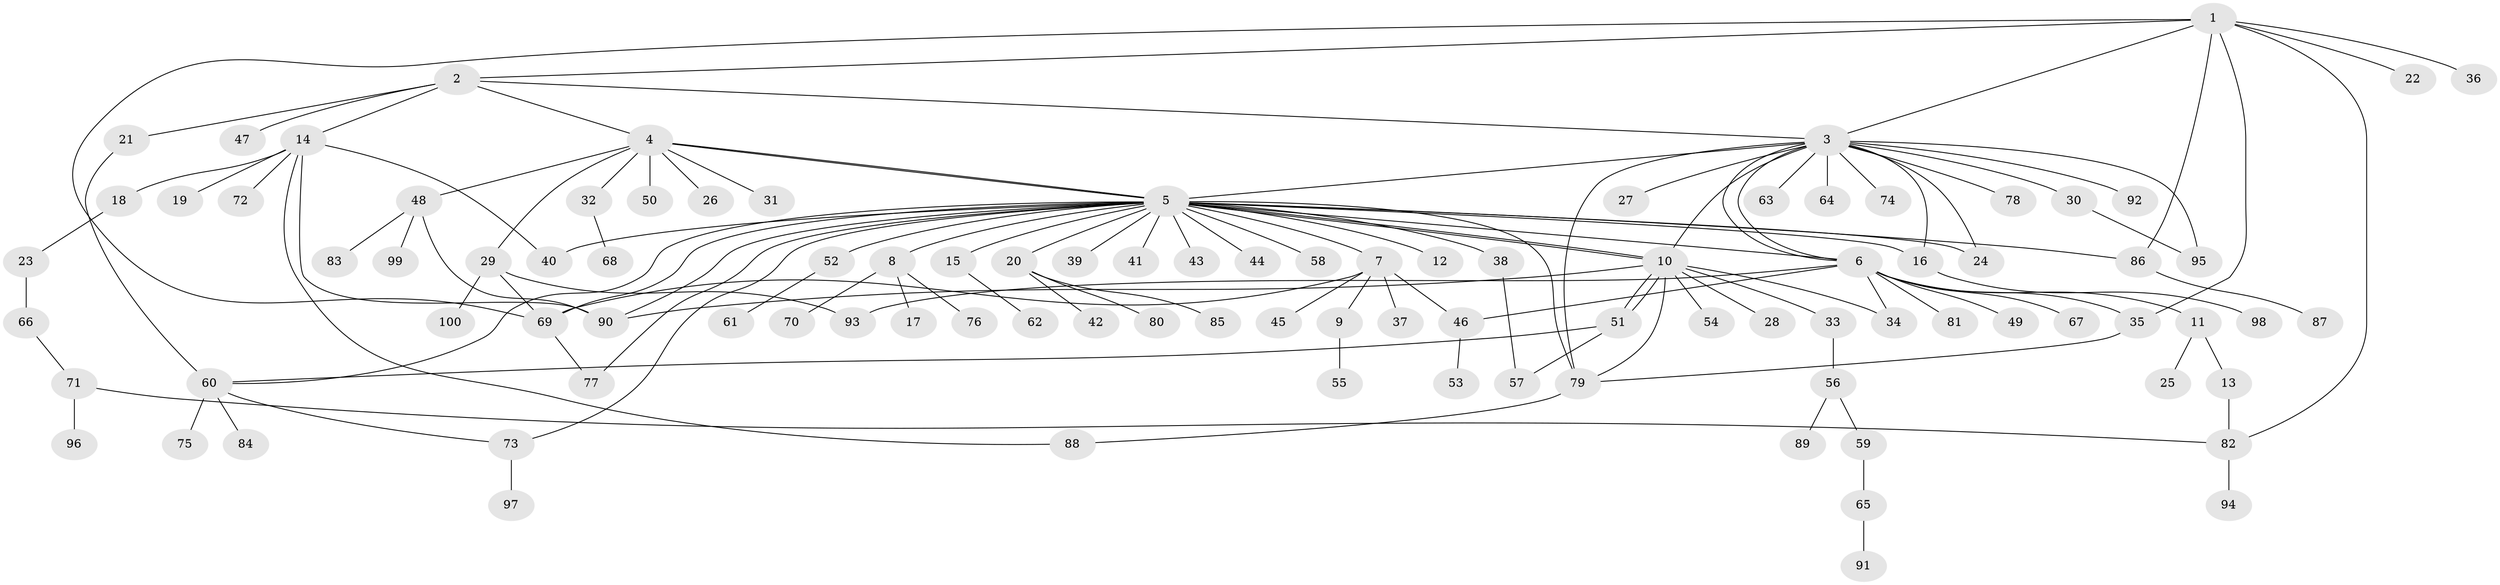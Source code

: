 // Generated by graph-tools (version 1.1) at 2025/11/02/21/25 10:11:09]
// undirected, 100 vertices, 133 edges
graph export_dot {
graph [start="1"]
  node [color=gray90,style=filled];
  1;
  2;
  3;
  4;
  5;
  6;
  7;
  8;
  9;
  10;
  11;
  12;
  13;
  14;
  15;
  16;
  17;
  18;
  19;
  20;
  21;
  22;
  23;
  24;
  25;
  26;
  27;
  28;
  29;
  30;
  31;
  32;
  33;
  34;
  35;
  36;
  37;
  38;
  39;
  40;
  41;
  42;
  43;
  44;
  45;
  46;
  47;
  48;
  49;
  50;
  51;
  52;
  53;
  54;
  55;
  56;
  57;
  58;
  59;
  60;
  61;
  62;
  63;
  64;
  65;
  66;
  67;
  68;
  69;
  70;
  71;
  72;
  73;
  74;
  75;
  76;
  77;
  78;
  79;
  80;
  81;
  82;
  83;
  84;
  85;
  86;
  87;
  88;
  89;
  90;
  91;
  92;
  93;
  94;
  95;
  96;
  97;
  98;
  99;
  100;
  1 -- 2;
  1 -- 3;
  1 -- 22;
  1 -- 35;
  1 -- 36;
  1 -- 69;
  1 -- 82;
  1 -- 86;
  2 -- 3;
  2 -- 4;
  2 -- 14;
  2 -- 21;
  2 -- 47;
  3 -- 5;
  3 -- 6;
  3 -- 6;
  3 -- 10;
  3 -- 16;
  3 -- 24;
  3 -- 27;
  3 -- 30;
  3 -- 63;
  3 -- 64;
  3 -- 74;
  3 -- 78;
  3 -- 79;
  3 -- 92;
  3 -- 95;
  4 -- 5;
  4 -- 5;
  4 -- 26;
  4 -- 29;
  4 -- 31;
  4 -- 32;
  4 -- 48;
  4 -- 50;
  5 -- 6;
  5 -- 7;
  5 -- 8;
  5 -- 10;
  5 -- 10;
  5 -- 12;
  5 -- 15;
  5 -- 16;
  5 -- 20;
  5 -- 24;
  5 -- 38;
  5 -- 39;
  5 -- 40;
  5 -- 41;
  5 -- 43;
  5 -- 44;
  5 -- 52;
  5 -- 58;
  5 -- 60;
  5 -- 69;
  5 -- 73;
  5 -- 77;
  5 -- 79;
  5 -- 86;
  5 -- 90;
  6 -- 11;
  6 -- 34;
  6 -- 35;
  6 -- 46;
  6 -- 49;
  6 -- 67;
  6 -- 81;
  6 -- 93;
  7 -- 9;
  7 -- 37;
  7 -- 45;
  7 -- 46;
  7 -- 69;
  8 -- 17;
  8 -- 70;
  8 -- 76;
  9 -- 55;
  10 -- 28;
  10 -- 33;
  10 -- 34;
  10 -- 51;
  10 -- 51;
  10 -- 54;
  10 -- 79;
  10 -- 90;
  11 -- 13;
  11 -- 25;
  13 -- 82;
  14 -- 18;
  14 -- 19;
  14 -- 40;
  14 -- 72;
  14 -- 88;
  14 -- 90;
  15 -- 62;
  16 -- 98;
  18 -- 23;
  20 -- 42;
  20 -- 80;
  20 -- 85;
  21 -- 60;
  23 -- 66;
  29 -- 69;
  29 -- 93;
  29 -- 100;
  30 -- 95;
  32 -- 68;
  33 -- 56;
  35 -- 79;
  38 -- 57;
  46 -- 53;
  48 -- 83;
  48 -- 90;
  48 -- 99;
  51 -- 57;
  51 -- 60;
  52 -- 61;
  56 -- 59;
  56 -- 89;
  59 -- 65;
  60 -- 73;
  60 -- 75;
  60 -- 84;
  65 -- 91;
  66 -- 71;
  69 -- 77;
  71 -- 82;
  71 -- 96;
  73 -- 97;
  79 -- 88;
  82 -- 94;
  86 -- 87;
}
